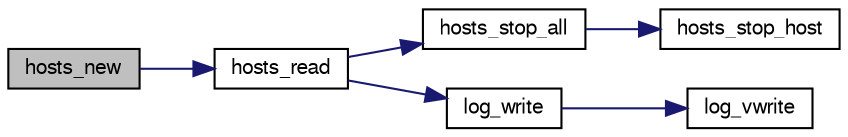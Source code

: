 digraph G
{
  bgcolor="transparent";
  edge [fontname="FreeSans",fontsize="10",labelfontname="FreeSans",labelfontsize="10"];
  node [fontname="FreeSans",fontsize="10",shape=record];
  rankdir=LR;
  Node1 [label="hosts_new",height=0.2,width=0.4,color="black", fillcolor="grey75", style="filled" fontcolor="black"];
  Node1 -> Node2 [color="midnightblue",fontsize="10",style="solid",fontname="FreeSans"];
  Node2 [label="hosts_read",height=0.2,width=0.4,color="black",URL="$hosts_8c.html#af5191588fd4d428e7b8dbd6c821cd979",tooltip="Returns -1 if client asked to stop all tests or connection was lost or error. 0 otherwise..."];
  Node2 -> Node3 [color="midnightblue",fontsize="10",style="solid",fontname="FreeSans"];
  Node3 [label="hosts_stop_all",height=0.2,width=0.4,color="black",URL="$hosts_8c.html#a335840ff579312c5f8530e4227266064"];
  Node3 -> Node4 [color="midnightblue",fontsize="10",style="solid",fontname="FreeSans"];
  Node4 [label="hosts_stop_host",height=0.2,width=0.4,color="black",URL="$hosts_8c.html#a47c3825c4cb0c8ceee834d39f0f0d785"];
  Node2 -> Node5 [color="midnightblue",fontsize="10",style="solid",fontname="FreeSans"];
  Node5 [label="log_write",height=0.2,width=0.4,color="black",URL="$log_8c.html#aebd780cf62bc3eed16f852bd30250a3a"];
  Node5 -> Node6 [color="midnightblue",fontsize="10",style="solid",fontname="FreeSans"];
  Node6 [label="log_vwrite",height=0.2,width=0.4,color="black",URL="$log_8c.html#a20d71c8bbe1b9014a523f38e2fabbc02"];
}
